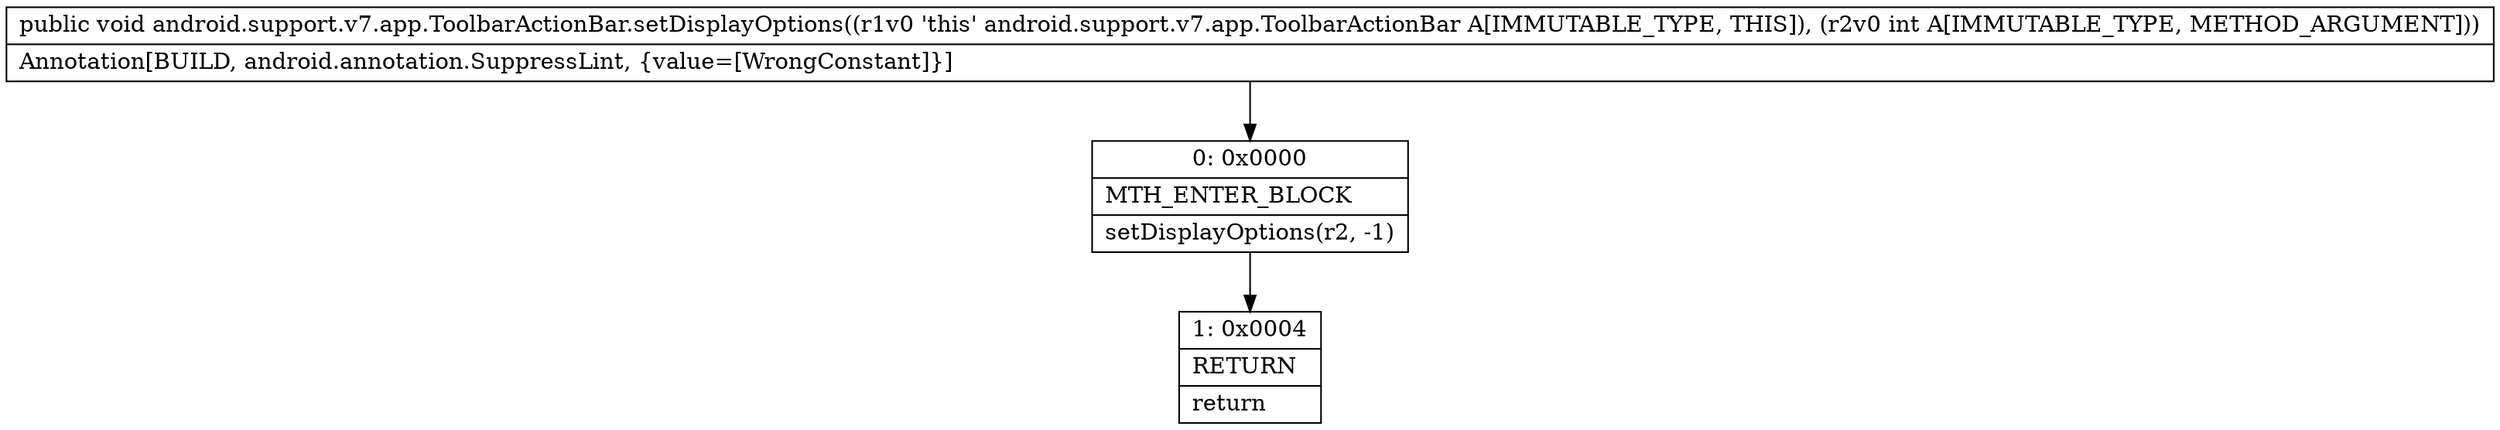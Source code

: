 digraph "CFG forandroid.support.v7.app.ToolbarActionBar.setDisplayOptions(I)V" {
Node_0 [shape=record,label="{0\:\ 0x0000|MTH_ENTER_BLOCK\l|setDisplayOptions(r2, \-1)\l}"];
Node_1 [shape=record,label="{1\:\ 0x0004|RETURN\l|return\l}"];
MethodNode[shape=record,label="{public void android.support.v7.app.ToolbarActionBar.setDisplayOptions((r1v0 'this' android.support.v7.app.ToolbarActionBar A[IMMUTABLE_TYPE, THIS]), (r2v0 int A[IMMUTABLE_TYPE, METHOD_ARGUMENT]))  | Annotation[BUILD, android.annotation.SuppressLint, \{value=[WrongConstant]\}]\l}"];
MethodNode -> Node_0;
Node_0 -> Node_1;
}

